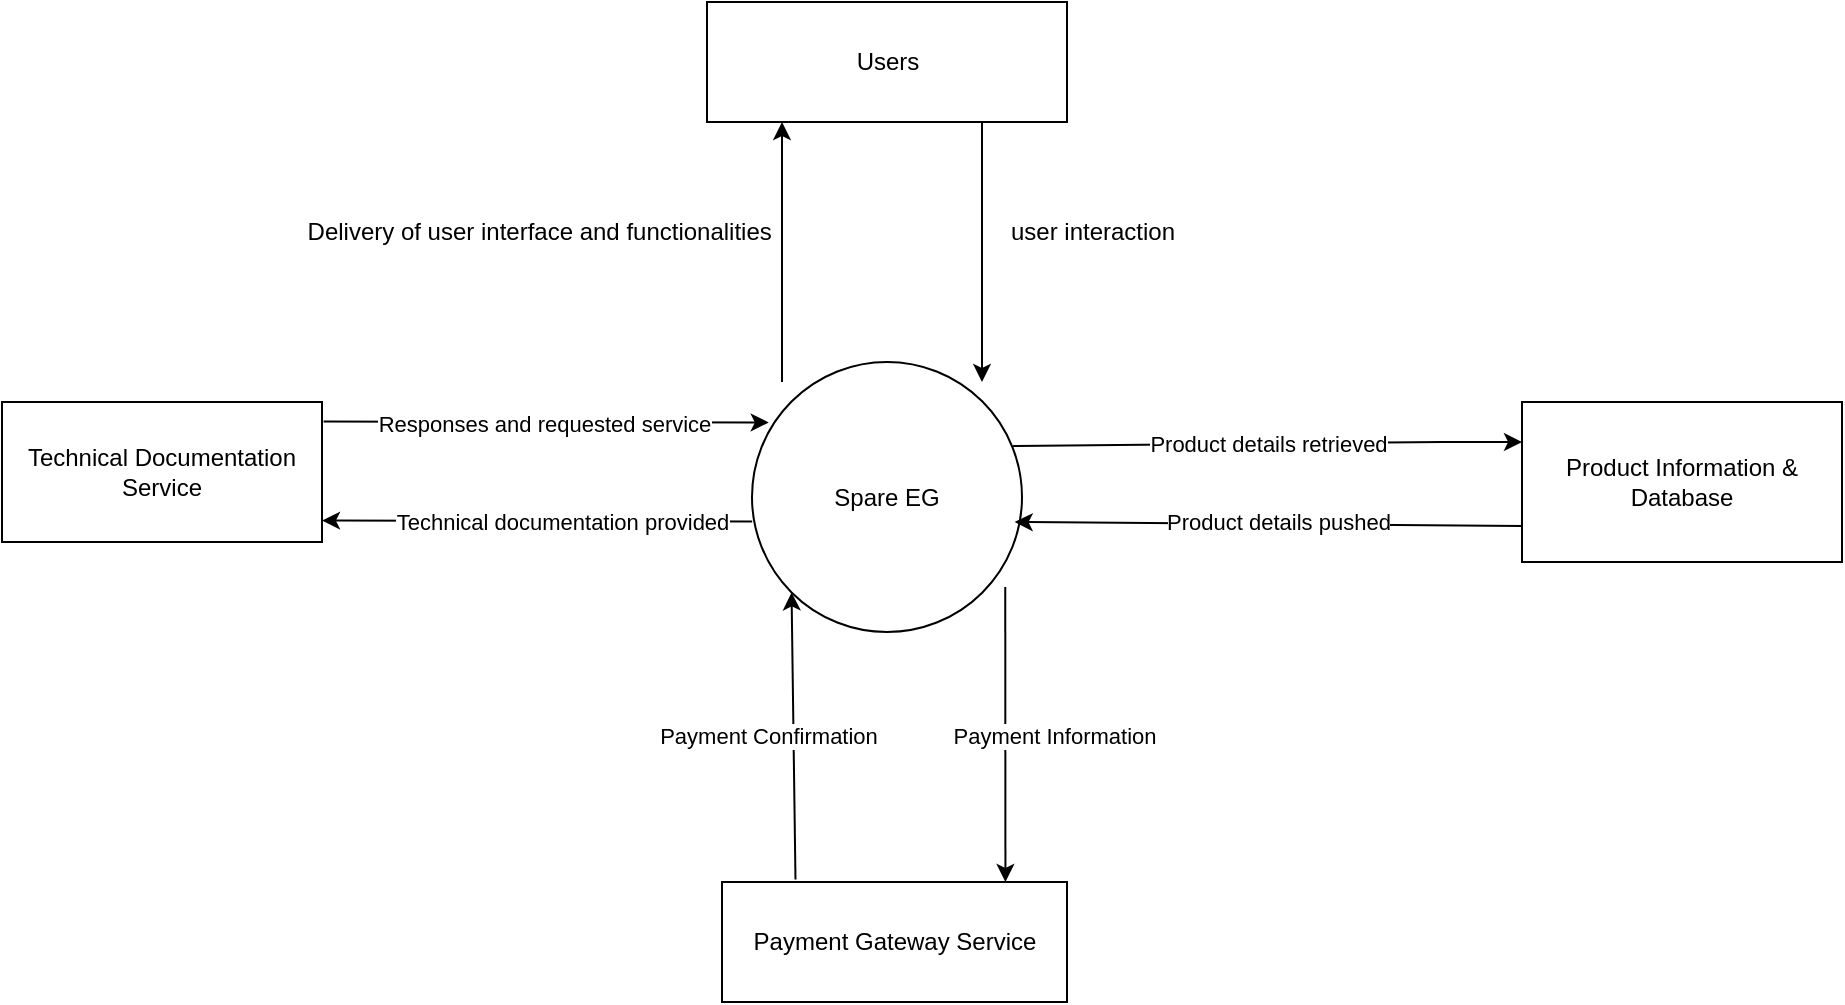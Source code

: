 <mxfile version="22.1.11" type="device">
  <diagram name="Page-1" id="Nn_ce1nU_u51uuhjz7F7">
    <mxGraphModel dx="1313" dy="653" grid="1" gridSize="10" guides="1" tooltips="1" connect="1" arrows="1" fold="1" page="1" pageScale="1" pageWidth="850" pageHeight="1100" math="0" shadow="0">
      <root>
        <mxCell id="0" />
        <mxCell id="1" parent="0" />
        <mxCell id="wvM8QTy4C0sOxL3V0f05-1" value="Spare EG" style="ellipse;whiteSpace=wrap;html=1;aspect=fixed;" parent="1" vertex="1">
          <mxGeometry x="385" y="220" width="135" height="135" as="geometry" />
        </mxCell>
        <mxCell id="wvM8QTy4C0sOxL3V0f05-6" value="" style="endArrow=classic;html=1;rounded=0;entryX=0;entryY=1;entryDx=0;entryDy=0;" parent="1" edge="1">
          <mxGeometry relative="1" as="geometry">
            <mxPoint x="400" y="230" as="sourcePoint" />
            <mxPoint x="400" y="100" as="targetPoint" />
          </mxGeometry>
        </mxCell>
        <mxCell id="wvM8QTy4C0sOxL3V0f05-11" value="Users" style="rounded=0;whiteSpace=wrap;html=1;" parent="1" vertex="1">
          <mxGeometry x="362.5" y="40" width="180" height="60" as="geometry" />
        </mxCell>
        <mxCell id="wvM8QTy4C0sOxL3V0f05-13" value="" style="endArrow=classic;html=1;rounded=0;entryX=0;entryY=0.25;entryDx=0;entryDy=0;exitX=0.967;exitY=0.311;exitDx=0;exitDy=0;exitPerimeter=0;" parent="1" source="wvM8QTy4C0sOxL3V0f05-1" target="wvM8QTy4C0sOxL3V0f05-20" edge="1">
          <mxGeometry relative="1" as="geometry">
            <mxPoint x="522.835" y="265.89" as="sourcePoint" />
            <mxPoint x="770" y="250" as="targetPoint" />
            <Array as="points">
              <mxPoint x="730" y="260" />
            </Array>
          </mxGeometry>
        </mxCell>
        <mxCell id="wvM8QTy4C0sOxL3V0f05-14" value="Product details retrieved" style="edgeLabel;resizable=0;html=1;align=center;verticalAlign=middle;" parent="wvM8QTy4C0sOxL3V0f05-13" connectable="0" vertex="1">
          <mxGeometry relative="1" as="geometry" />
        </mxCell>
        <mxCell id="wvM8QTy4C0sOxL3V0f05-17" value="" style="endArrow=classic;html=1;rounded=0;exitX=0;exitY=1;exitDx=0;exitDy=0;entryX=0.973;entryY=0.726;entryDx=0;entryDy=0;entryPerimeter=0;" parent="1" edge="1">
          <mxGeometry relative="1" as="geometry">
            <mxPoint x="770" y="301.99" as="sourcePoint" />
            <mxPoint x="516.355" y="300" as="targetPoint" />
            <Array as="points" />
          </mxGeometry>
        </mxCell>
        <mxCell id="wvM8QTy4C0sOxL3V0f05-18" value="Product details pushed" style="edgeLabel;resizable=0;html=1;align=center;verticalAlign=middle;" parent="wvM8QTy4C0sOxL3V0f05-17" connectable="0" vertex="1">
          <mxGeometry relative="1" as="geometry">
            <mxPoint x="5" y="-1" as="offset" />
          </mxGeometry>
        </mxCell>
        <mxCell id="wvM8QTy4C0sOxL3V0f05-20" value="Product Information &amp;amp; Database" style="rounded=0;whiteSpace=wrap;html=1;" parent="1" vertex="1">
          <mxGeometry x="770" y="240" width="160" height="80" as="geometry" />
        </mxCell>
        <mxCell id="wvM8QTy4C0sOxL3V0f05-21" value="Payment Gateway Service" style="rounded=0;whiteSpace=wrap;html=1;" parent="1" vertex="1">
          <mxGeometry x="370" y="480" width="172.5" height="60" as="geometry" />
        </mxCell>
        <mxCell id="wvM8QTy4C0sOxL3V0f05-22" value="Technical Documentation Service" style="rounded=0;whiteSpace=wrap;html=1;" parent="1" vertex="1">
          <mxGeometry x="10" y="240" width="160" height="70" as="geometry" />
        </mxCell>
        <mxCell id="wvM8QTy4C0sOxL3V0f05-23" value="" style="endArrow=classic;html=1;rounded=0;entryX=0.062;entryY=0.224;entryDx=0;entryDy=0;entryPerimeter=0;exitX=1.005;exitY=0.14;exitDx=0;exitDy=0;exitPerimeter=0;" parent="1" source="wvM8QTy4C0sOxL3V0f05-22" target="wvM8QTy4C0sOxL3V0f05-1" edge="1">
          <mxGeometry relative="1" as="geometry">
            <mxPoint x="170" y="250" as="sourcePoint" />
            <mxPoint x="387.16" y="254.205" as="targetPoint" />
          </mxGeometry>
        </mxCell>
        <mxCell id="wvM8QTy4C0sOxL3V0f05-24" value="Responses and requested service" style="edgeLabel;resizable=0;html=1;align=center;verticalAlign=middle;" parent="wvM8QTy4C0sOxL3V0f05-23" connectable="0" vertex="1">
          <mxGeometry relative="1" as="geometry">
            <mxPoint x="-2" y="1" as="offset" />
          </mxGeometry>
        </mxCell>
        <mxCell id="wvM8QTy4C0sOxL3V0f05-25" value="" style="endArrow=classic;html=1;rounded=0;entryX=0;entryY=1;entryDx=0;entryDy=0;exitX=0.213;exitY=-0.02;exitDx=0;exitDy=0;exitPerimeter=0;" parent="1" source="wvM8QTy4C0sOxL3V0f05-21" target="wvM8QTy4C0sOxL3V0f05-1" edge="1">
          <mxGeometry relative="1" as="geometry">
            <mxPoint x="410" y="470" as="sourcePoint" />
            <mxPoint x="410" y="360" as="targetPoint" />
          </mxGeometry>
        </mxCell>
        <mxCell id="wvM8QTy4C0sOxL3V0f05-26" value="Payment Confirmation" style="edgeLabel;resizable=0;html=1;align=center;verticalAlign=middle;" parent="wvM8QTy4C0sOxL3V0f05-25" connectable="0" vertex="1">
          <mxGeometry relative="1" as="geometry">
            <mxPoint x="-13" as="offset" />
          </mxGeometry>
        </mxCell>
        <mxCell id="wvM8QTy4C0sOxL3V0f05-27" value="" style="endArrow=classic;html=1;rounded=0;entryX=0.695;entryY=-0.073;entryDx=0;entryDy=0;exitX=0.938;exitY=0.833;exitDx=0;exitDy=0;exitPerimeter=0;entryPerimeter=0;" parent="1" source="wvM8QTy4C0sOxL3V0f05-1" edge="1">
          <mxGeometry relative="1" as="geometry">
            <mxPoint x="510.005" y="351.145" as="sourcePoint" />
            <mxPoint x="511.714" y="480" as="targetPoint" />
          </mxGeometry>
        </mxCell>
        <mxCell id="wvM8QTy4C0sOxL3V0f05-28" value="Payment Information" style="edgeLabel;resizable=0;html=1;align=center;verticalAlign=middle;" parent="wvM8QTy4C0sOxL3V0f05-27" connectable="0" vertex="1">
          <mxGeometry relative="1" as="geometry">
            <mxPoint x="24" as="offset" />
          </mxGeometry>
        </mxCell>
        <mxCell id="wvM8QTy4C0sOxL3V0f05-29" value="" style="endArrow=classic;html=1;rounded=0;entryX=0.985;entryY=0.847;entryDx=0;entryDy=0;exitX=-0.017;exitY=0.591;exitDx=0;exitDy=0;exitPerimeter=0;entryPerimeter=0;" parent="1" edge="1">
          <mxGeometry relative="1" as="geometry">
            <mxPoint x="385.105" y="299.785" as="sourcePoint" />
            <mxPoint x="170.0" y="299.29" as="targetPoint" />
            <Array as="points" />
          </mxGeometry>
        </mxCell>
        <mxCell id="wvM8QTy4C0sOxL3V0f05-30" value="Technical documentation provided" style="edgeLabel;resizable=0;html=1;align=center;verticalAlign=middle;" parent="wvM8QTy4C0sOxL3V0f05-29" connectable="0" vertex="1">
          <mxGeometry relative="1" as="geometry">
            <mxPoint x="12" as="offset" />
          </mxGeometry>
        </mxCell>
        <mxCell id="wXYaHXASImngwSdedwRZ-1" value="Delivery of user interface and functionalities&amp;nbsp;" style="text;html=1;align=center;verticalAlign=middle;resizable=0;points=[];autosize=1;strokeColor=none;fillColor=none;" vertex="1" parent="1">
          <mxGeometry x="150" y="140" width="260" height="30" as="geometry" />
        </mxCell>
        <mxCell id="wXYaHXASImngwSdedwRZ-3" value="" style="endArrow=classic;html=1;rounded=0;" edge="1" parent="1">
          <mxGeometry relative="1" as="geometry">
            <mxPoint x="500" y="100" as="sourcePoint" />
            <mxPoint x="500" y="230" as="targetPoint" />
          </mxGeometry>
        </mxCell>
        <mxCell id="wXYaHXASImngwSdedwRZ-4" value="user interaction" style="text;html=1;align=center;verticalAlign=middle;resizable=0;points=[];autosize=1;strokeColor=none;fillColor=none;" vertex="1" parent="1">
          <mxGeometry x="500" y="140" width="110" height="30" as="geometry" />
        </mxCell>
      </root>
    </mxGraphModel>
  </diagram>
</mxfile>
